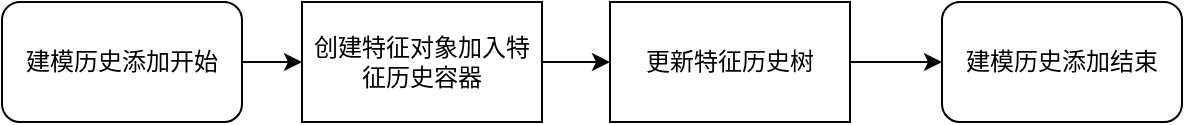 <mxfile version="22.0.7" type="github">
  <diagram name="第 1 页" id="ilV6jtiA242pUHga_PFw">
    <mxGraphModel dx="2117" dy="580" grid="1" gridSize="10" guides="1" tooltips="1" connect="1" arrows="1" fold="1" page="1" pageScale="1" pageWidth="827" pageHeight="1169" math="0" shadow="0">
      <root>
        <mxCell id="0" />
        <mxCell id="1" parent="0" />
        <mxCell id="cqoPh1EnVh_5a1swYAHd-12" style="edgeStyle=orthogonalEdgeStyle;rounded=0;orthogonalLoop=1;jettySize=auto;html=1;entryX=0;entryY=0.5;entryDx=0;entryDy=0;" edge="1" parent="1" source="cqoPh1EnVh_5a1swYAHd-1" target="cqoPh1EnVh_5a1swYAHd-9">
          <mxGeometry relative="1" as="geometry" />
        </mxCell>
        <mxCell id="cqoPh1EnVh_5a1swYAHd-1" value="建模历史添加开始" style="rounded=1;whiteSpace=wrap;html=1;" vertex="1" parent="1">
          <mxGeometry x="-10" y="140" width="120" height="60" as="geometry" />
        </mxCell>
        <mxCell id="cqoPh1EnVh_5a1swYAHd-11" value="" style="edgeStyle=orthogonalEdgeStyle;rounded=0;orthogonalLoop=1;jettySize=auto;html=1;entryX=0;entryY=0.5;entryDx=0;entryDy=0;" edge="1" parent="1" source="cqoPh1EnVh_5a1swYAHd-9" target="cqoPh1EnVh_5a1swYAHd-13">
          <mxGeometry relative="1" as="geometry">
            <mxPoint x="290" y="170" as="targetPoint" />
          </mxGeometry>
        </mxCell>
        <mxCell id="cqoPh1EnVh_5a1swYAHd-9" value="创建特征对象加入特征历史容器" style="rounded=0;whiteSpace=wrap;html=1;" vertex="1" parent="1">
          <mxGeometry x="140" y="140" width="120" height="60" as="geometry" />
        </mxCell>
        <mxCell id="cqoPh1EnVh_5a1swYAHd-17" style="edgeStyle=orthogonalEdgeStyle;rounded=0;orthogonalLoop=1;jettySize=auto;html=1;entryX=0;entryY=0.5;entryDx=0;entryDy=0;" edge="1" parent="1" source="cqoPh1EnVh_5a1swYAHd-13" target="cqoPh1EnVh_5a1swYAHd-16">
          <mxGeometry relative="1" as="geometry" />
        </mxCell>
        <mxCell id="cqoPh1EnVh_5a1swYAHd-13" value="更新特征历史树" style="whiteSpace=wrap;html=1;rounded=0;" vertex="1" parent="1">
          <mxGeometry x="294" y="140" width="120" height="60" as="geometry" />
        </mxCell>
        <mxCell id="cqoPh1EnVh_5a1swYAHd-16" value="建模历史添加结束" style="rounded=1;whiteSpace=wrap;html=1;" vertex="1" parent="1">
          <mxGeometry x="460" y="140" width="120" height="60" as="geometry" />
        </mxCell>
      </root>
    </mxGraphModel>
  </diagram>
</mxfile>
